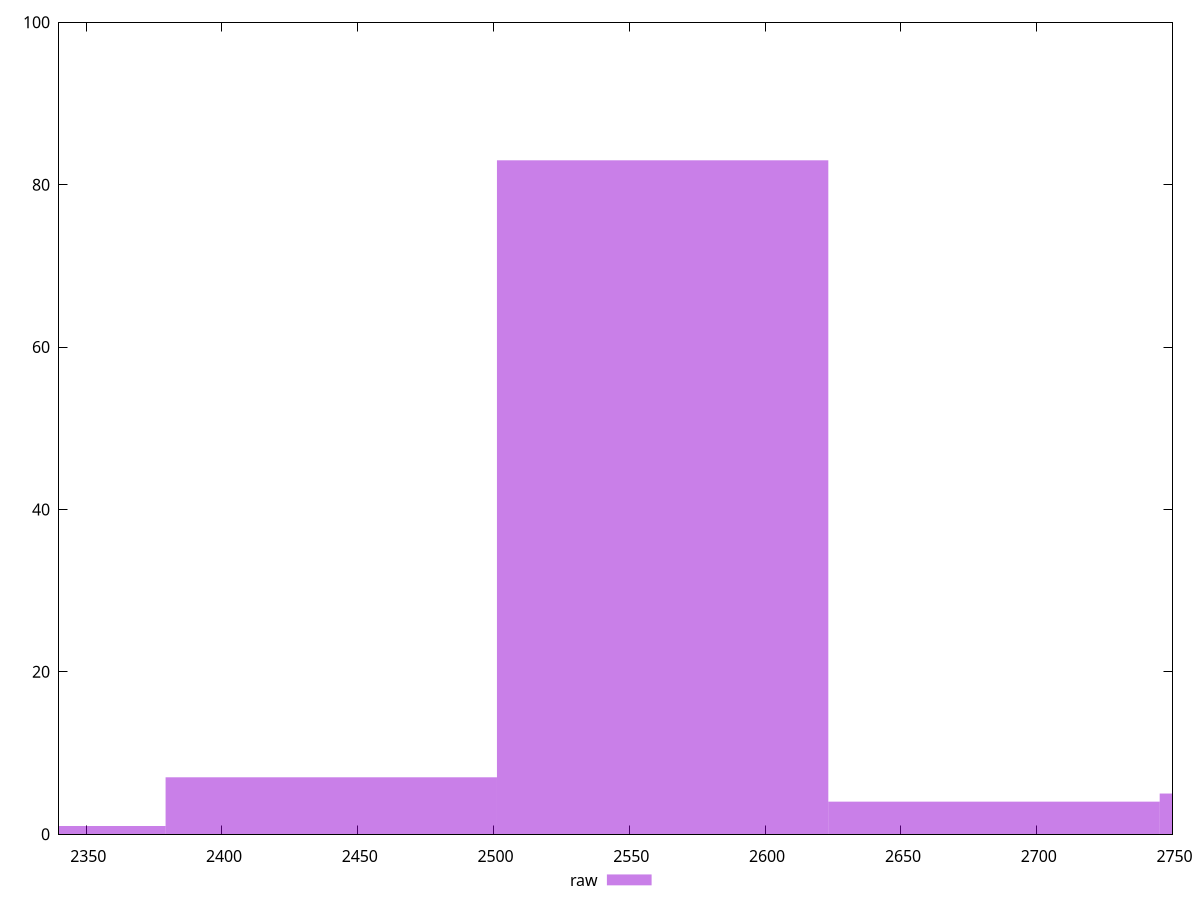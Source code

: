 reset

$raw <<EOF
2318.2378819655764 1
2440.250402069028 7
2562.262922172479 83
2806.287962379382 5
2684.275442275931 4
EOF

set key outside below
set boxwidth 122.0125201034514
set xrange [2340:2750]
set yrange [0:100]
set trange [0:100]
set style fill transparent solid 0.5 noborder
set terminal svg size 640, 490 enhanced background rgb 'white'
set output "report_00019_2021-02-10T18-14-37.922Z//uses-text-compression/samples/pages+cached+noadtech+nomedia/raw/histogram.svg"

plot $raw title "raw" with boxes

reset
